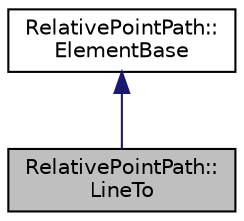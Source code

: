 digraph "RelativePointPath::LineTo"
{
  bgcolor="transparent";
  edge [fontname="Helvetica",fontsize="10",labelfontname="Helvetica",labelfontsize="10"];
  node [fontname="Helvetica",fontsize="10",shape=record];
  Node0 [label="RelativePointPath::\lLineTo",height=0.2,width=0.4,color="black", fillcolor="grey75", style="filled", fontcolor="black"];
  Node1 -> Node0 [dir="back",color="midnightblue",fontsize="10",style="solid",fontname="Helvetica"];
  Node1 [label="RelativePointPath::\lElementBase",height=0.2,width=0.4,color="black",URL="$classRelativePointPath_1_1ElementBase.html",tooltip="Base class for the elements that make up a RelativePointPath. "];
}
